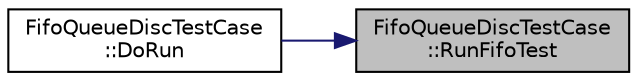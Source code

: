 digraph "FifoQueueDiscTestCase::RunFifoTest"
{
 // LATEX_PDF_SIZE
  edge [fontname="Helvetica",fontsize="10",labelfontname="Helvetica",labelfontsize="10"];
  node [fontname="Helvetica",fontsize="10",shape=record];
  rankdir="RL";
  Node1 [label="FifoQueueDiscTestCase\l::RunFifoTest",height=0.2,width=0.4,color="black", fillcolor="grey75", style="filled", fontcolor="black",tooltip="Run test function."];
  Node1 -> Node2 [dir="back",color="midnightblue",fontsize="10",style="solid",fontname="Helvetica"];
  Node2 [label="FifoQueueDiscTestCase\l::DoRun",height=0.2,width=0.4,color="black", fillcolor="white", style="filled",URL="$class_fifo_queue_disc_test_case.html#a26a174ab92914ccbb75596bb241e62ed",tooltip="Implementation to actually run this TestCase."];
}
